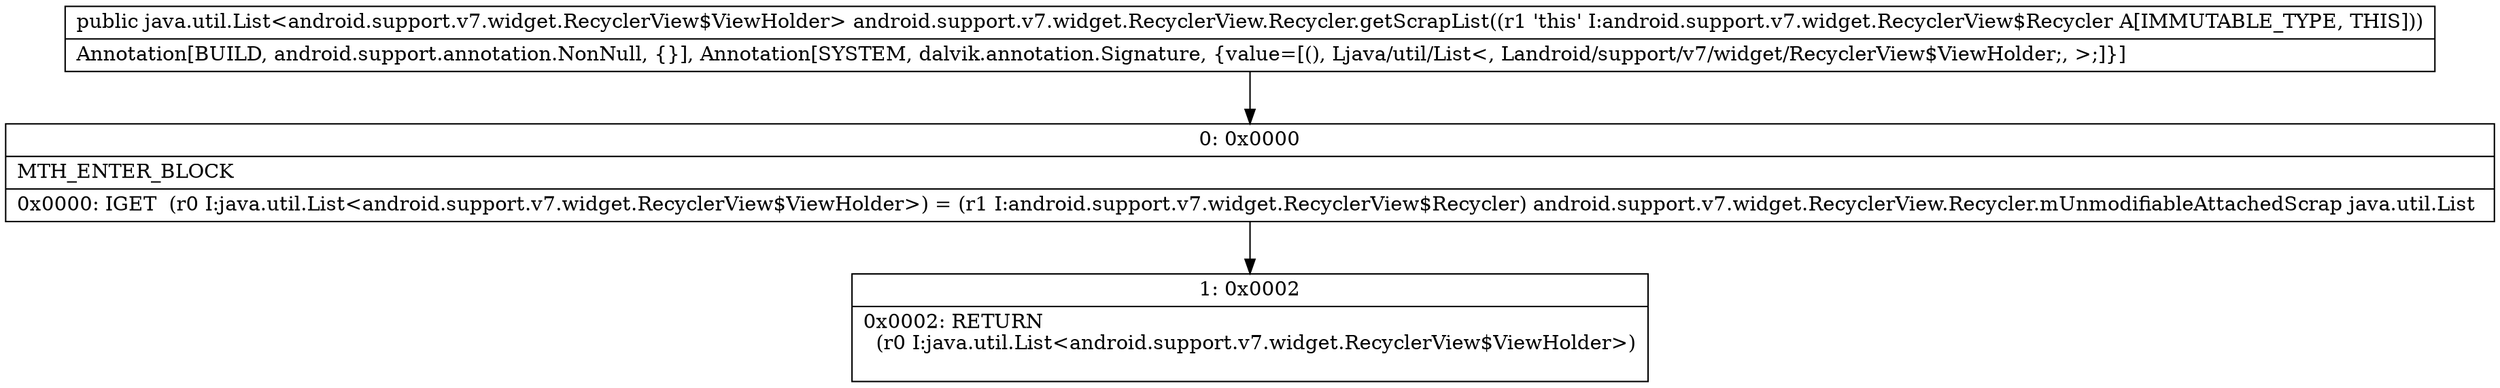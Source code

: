 digraph "CFG forandroid.support.v7.widget.RecyclerView.Recycler.getScrapList()Ljava\/util\/List;" {
Node_0 [shape=record,label="{0\:\ 0x0000|MTH_ENTER_BLOCK\l|0x0000: IGET  (r0 I:java.util.List\<android.support.v7.widget.RecyclerView$ViewHolder\>) = (r1 I:android.support.v7.widget.RecyclerView$Recycler) android.support.v7.widget.RecyclerView.Recycler.mUnmodifiableAttachedScrap java.util.List \l}"];
Node_1 [shape=record,label="{1\:\ 0x0002|0x0002: RETURN  \l  (r0 I:java.util.List\<android.support.v7.widget.RecyclerView$ViewHolder\>)\l \l}"];
MethodNode[shape=record,label="{public java.util.List\<android.support.v7.widget.RecyclerView$ViewHolder\> android.support.v7.widget.RecyclerView.Recycler.getScrapList((r1 'this' I:android.support.v7.widget.RecyclerView$Recycler A[IMMUTABLE_TYPE, THIS]))  | Annotation[BUILD, android.support.annotation.NonNull, \{\}], Annotation[SYSTEM, dalvik.annotation.Signature, \{value=[(), Ljava\/util\/List\<, Landroid\/support\/v7\/widget\/RecyclerView$ViewHolder;, \>;]\}]\l}"];
MethodNode -> Node_0;
Node_0 -> Node_1;
}

